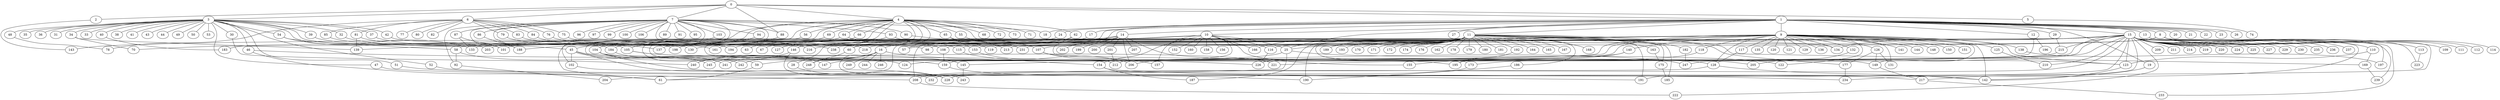 
graph graphname {
    0 -- 1
0 -- 2
0 -- 3
0 -- 4
0 -- 5
0 -- 6
0 -- 7
0 -- 88
1 -- 8
1 -- 9
1 -- 10
1 -- 11
1 -- 12
1 -- 13
1 -- 14
1 -- 15
1 -- 16
1 -- 17
1 -- 18
1 -- 19
1 -- 20
1 -- 21
1 -- 22
1 -- 23
1 -- 24
1 -- 25
1 -- 26
1 -- 27
1 -- 28
1 -- 29
2 -- 143
3 -- 30
3 -- 31
3 -- 32
3 -- 33
3 -- 34
3 -- 35
3 -- 36
3 -- 37
3 -- 38
3 -- 39
3 -- 40
3 -- 41
3 -- 42
3 -- 43
3 -- 44
3 -- 45
3 -- 46
3 -- 47
3 -- 48
3 -- 49
3 -- 50
3 -- 51
3 -- 52
3 -- 53
3 -- 54
3 -- 203
4 -- 64
4 -- 66
4 -- 67
4 -- 68
4 -- 69
4 -- 70
4 -- 65
4 -- 72
4 -- 73
4 -- 71
4 -- 55
4 -- 56
4 -- 57
4 -- 58
4 -- 59
4 -- 60
4 -- 61
4 -- 62
4 -- 63
4 -- 146
4 -- 231
5 -- 74
6 -- 75
6 -- 76
6 -- 77
6 -- 78
6 -- 79
6 -- 80
6 -- 81
6 -- 82
6 -- 83
6 -- 84
6 -- 85
7 -- 86
7 -- 87
7 -- 88
7 -- 89
7 -- 90
7 -- 91
7 -- 92
7 -- 93
7 -- 94
7 -- 95
7 -- 96
7 -- 97
7 -- 98
7 -- 99
7 -- 100
7 -- 101
7 -- 102
7 -- 103
7 -- 104
7 -- 105
7 -- 106
7 -- 18
7 -- 188
8 -- 107
8 -- 108
8 -- 109
8 -- 110
8 -- 111
8 -- 112
8 -- 113
8 -- 114
8 -- 115
8 -- 191
9 -- 128
9 -- 130
9 -- 131
9 -- 132
9 -- 133
9 -- 134
9 -- 129
9 -- 136
9 -- 137
9 -- 138
9 -- 139
9 -- 140
9 -- 141
9 -- 142
9 -- 143
9 -- 144
9 -- 145
9 -- 146
9 -- 147
9 -- 148
9 -- 149
9 -- 150
9 -- 151
9 -- 135
9 -- 116
9 -- 117
9 -- 118
9 -- 119
9 -- 120
9 -- 121
9 -- 122
9 -- 123
9 -- 124
9 -- 125
9 -- 126
9 -- 127
10 -- 160
10 -- 161
10 -- 152
10 -- 153
10 -- 154
10 -- 155
10 -- 156
10 -- 157
10 -- 158
10 -- 159
10 -- 57
10 -- 166
10 -- 25
10 -- 116
11 -- 162
11 -- 163
11 -- 164
11 -- 165
11 -- 166
11 -- 167
11 -- 168
11 -- 169
11 -- 170
11 -- 171
11 -- 172
11 -- 173
11 -- 174
11 -- 175
11 -- 176
11 -- 177
11 -- 178
11 -- 179
11 -- 180
11 -- 181
11 -- 182
11 -- 183
11 -- 184
11 -- 185
11 -- 186
11 -- 187
11 -- 188
11 -- 189
11 -- 190
11 -- 191
11 -- 192
11 -- 193
11 -- 194
12 -- 195
12 -- 196
13 -- 197
14 -- 198
14 -- 199
14 -- 200
14 -- 201
14 -- 202
14 -- 203
14 -- 204
14 -- 205
14 -- 206
14 -- 207
14 -- 208
14 -- 60
15 -- 209
15 -- 210
15 -- 211
15 -- 212
15 -- 213
15 -- 214
15 -- 215
15 -- 216
15 -- 217
15 -- 218
15 -- 219
15 -- 220
15 -- 221
15 -- 222
15 -- 223
15 -- 224
15 -- 225
15 -- 226
15 -- 227
15 -- 228
15 -- 229
15 -- 230
15 -- 231
15 -- 232
15 -- 233
15 -- 234
15 -- 235
15 -- 236
15 -- 237
15 -- 238
15 -- 239
15 -- 98
15 -- 134
15 -- 25
15 -- 123
16 -- 240
16 -- 241
16 -- 242
16 -- 243
16 -- 244
16 -- 245
16 -- 246
16 -- 247
16 -- 248
16 -- 249
17 -- 67
19 -- 142
24 -- 45
25 -- 122
25 -- 61
25 -- 59
28 -- 228
29 -- 215
30 -- 240
32 -- 137
34 -- 70
34 -- 139
37 -- 216
39 -- 105
40 -- 183
42 -- 134
45 -- 124
45 -- 228
45 -- 221
45 -- 102
46 -- 61
46 -- 226
47 -- 208
48 -- 78
51 -- 234
52 -- 217
54 -- 58
54 -- 133
55 -- 213
56 -- 242
58 -- 147
58 -- 92
59 -- 61
60 -- 248
62 -- 149
62 -- 63
64 -- 101
64 -- 108
65 -- 119
65 -- 153
66 -- 212
69 -- 198
75 -- 218
76 -- 238
79 -- 198
81 -- 139
81 -- 130
83 -- 161
84 -- 194
85 -- 184
86 -- 188
87 -- 101
87 -- 133
88 -- 105
90 -- 107
92 -- 204
93 -- 115
93 -- 127
94 -- 104
102 -- 232
103 -- 159
104 -- 195
104 -- 142
104 -- 245
105 -- 123
105 -- 145
107 -- 157
107 -- 128
108 -- 159
110 -- 123
110 -- 169
113 -- 223
115 -- 154
116 -- 226
117 -- 128
118 -- 173
123 -- 142
125 -- 210
126 -- 149
126 -- 131
126 -- 177
128 -- 228
128 -- 142
132 -- 205
138 -- 197
140 -- 206
140 -- 155
145 -- 243
146 -- 240
146 -- 228
149 -- 217
153 -- 206
154 -- 187
154 -- 191
159 -- 190
163 -- 175
169 -- 239
173 -- 208
175 -- 185
177 -- 234
182 -- 247
184 -- 241
186 -- 190
192 -- 195
201 -- 212
208 -- 222
215 -- 247
217 -- 233

}
